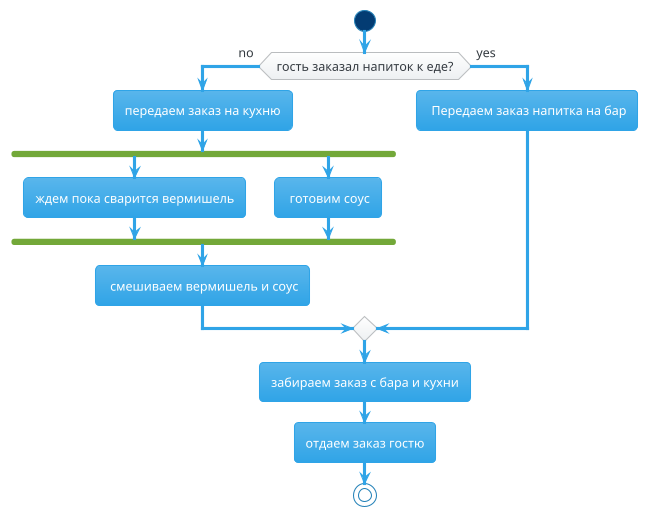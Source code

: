 @startuml
!theme cerulean
start
if (гость заказал напиток к еде?) then (no)
:передаем заказ на кухню;
fork
  :ждем пока сварится вермишель;
fork again
: готовим соус;
end fork
- смешиваем вермишель и соус
else (yes)
: Передаем заказ напитка на бар;
 endif
-забираем заказ с бара и кухни
-отдаем заказ гостю



stop
@enduml